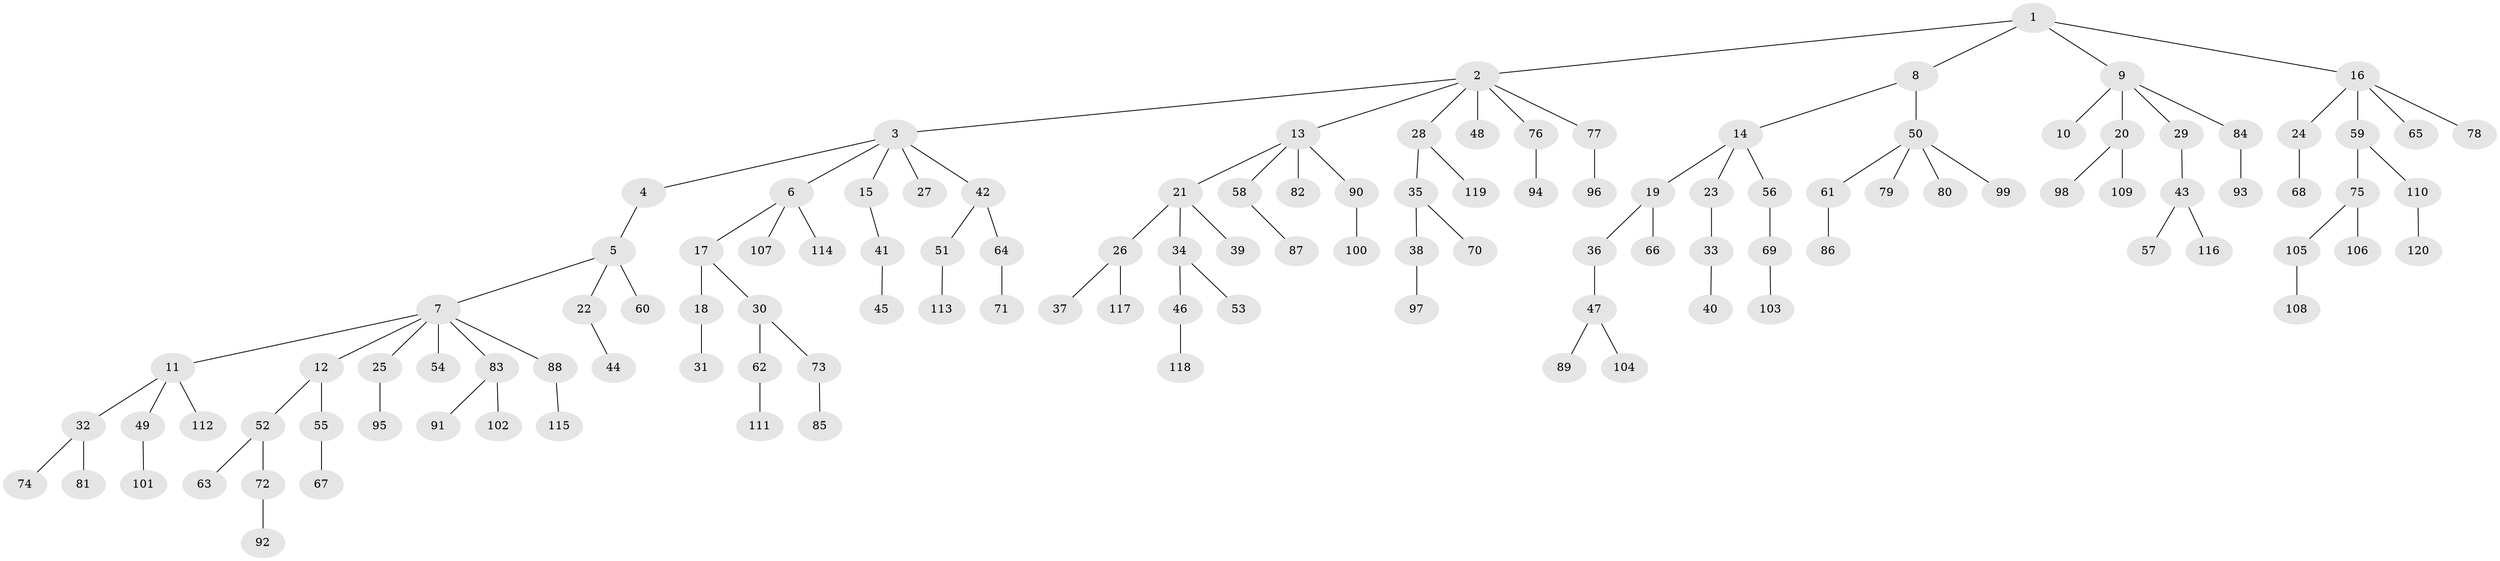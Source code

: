 // coarse degree distribution, {4: 0.08235294117647059, 7: 0.023529411764705882, 5: 0.03529411764705882, 3: 0.08235294117647059, 6: 0.011764705882352941, 2: 0.2235294117647059, 1: 0.5411764705882353}
// Generated by graph-tools (version 1.1) at 2025/52/02/27/25 19:52:12]
// undirected, 120 vertices, 119 edges
graph export_dot {
graph [start="1"]
  node [color=gray90,style=filled];
  1;
  2;
  3;
  4;
  5;
  6;
  7;
  8;
  9;
  10;
  11;
  12;
  13;
  14;
  15;
  16;
  17;
  18;
  19;
  20;
  21;
  22;
  23;
  24;
  25;
  26;
  27;
  28;
  29;
  30;
  31;
  32;
  33;
  34;
  35;
  36;
  37;
  38;
  39;
  40;
  41;
  42;
  43;
  44;
  45;
  46;
  47;
  48;
  49;
  50;
  51;
  52;
  53;
  54;
  55;
  56;
  57;
  58;
  59;
  60;
  61;
  62;
  63;
  64;
  65;
  66;
  67;
  68;
  69;
  70;
  71;
  72;
  73;
  74;
  75;
  76;
  77;
  78;
  79;
  80;
  81;
  82;
  83;
  84;
  85;
  86;
  87;
  88;
  89;
  90;
  91;
  92;
  93;
  94;
  95;
  96;
  97;
  98;
  99;
  100;
  101;
  102;
  103;
  104;
  105;
  106;
  107;
  108;
  109;
  110;
  111;
  112;
  113;
  114;
  115;
  116;
  117;
  118;
  119;
  120;
  1 -- 2;
  1 -- 8;
  1 -- 9;
  1 -- 16;
  2 -- 3;
  2 -- 13;
  2 -- 28;
  2 -- 48;
  2 -- 76;
  2 -- 77;
  3 -- 4;
  3 -- 6;
  3 -- 15;
  3 -- 27;
  3 -- 42;
  4 -- 5;
  5 -- 7;
  5 -- 22;
  5 -- 60;
  6 -- 17;
  6 -- 107;
  6 -- 114;
  7 -- 11;
  7 -- 12;
  7 -- 25;
  7 -- 54;
  7 -- 83;
  7 -- 88;
  8 -- 14;
  8 -- 50;
  9 -- 10;
  9 -- 20;
  9 -- 29;
  9 -- 84;
  11 -- 32;
  11 -- 49;
  11 -- 112;
  12 -- 52;
  12 -- 55;
  13 -- 21;
  13 -- 58;
  13 -- 82;
  13 -- 90;
  14 -- 19;
  14 -- 23;
  14 -- 56;
  15 -- 41;
  16 -- 24;
  16 -- 59;
  16 -- 65;
  16 -- 78;
  17 -- 18;
  17 -- 30;
  18 -- 31;
  19 -- 36;
  19 -- 66;
  20 -- 98;
  20 -- 109;
  21 -- 26;
  21 -- 34;
  21 -- 39;
  22 -- 44;
  23 -- 33;
  24 -- 68;
  25 -- 95;
  26 -- 37;
  26 -- 117;
  28 -- 35;
  28 -- 119;
  29 -- 43;
  30 -- 62;
  30 -- 73;
  32 -- 74;
  32 -- 81;
  33 -- 40;
  34 -- 46;
  34 -- 53;
  35 -- 38;
  35 -- 70;
  36 -- 47;
  38 -- 97;
  41 -- 45;
  42 -- 51;
  42 -- 64;
  43 -- 57;
  43 -- 116;
  46 -- 118;
  47 -- 89;
  47 -- 104;
  49 -- 101;
  50 -- 61;
  50 -- 79;
  50 -- 80;
  50 -- 99;
  51 -- 113;
  52 -- 63;
  52 -- 72;
  55 -- 67;
  56 -- 69;
  58 -- 87;
  59 -- 75;
  59 -- 110;
  61 -- 86;
  62 -- 111;
  64 -- 71;
  69 -- 103;
  72 -- 92;
  73 -- 85;
  75 -- 105;
  75 -- 106;
  76 -- 94;
  77 -- 96;
  83 -- 91;
  83 -- 102;
  84 -- 93;
  88 -- 115;
  90 -- 100;
  105 -- 108;
  110 -- 120;
}

